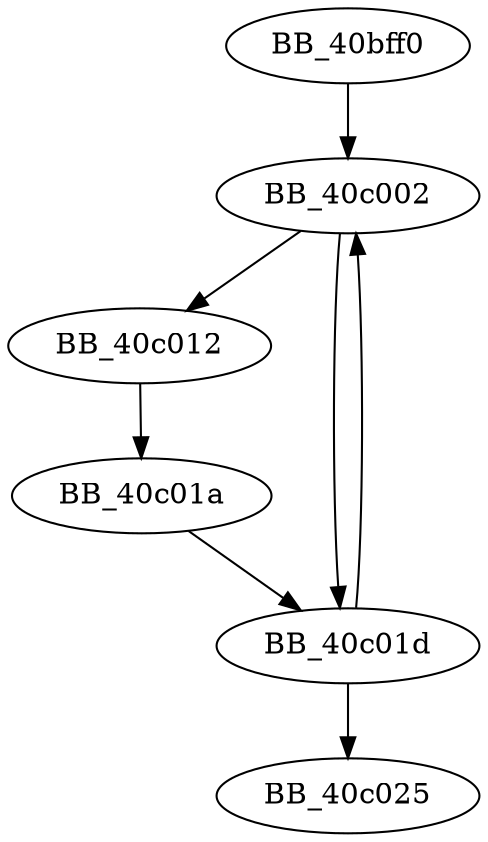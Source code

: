 DiGraph sub_40BFF0{
BB_40bff0->BB_40c002
BB_40c002->BB_40c012
BB_40c002->BB_40c01d
BB_40c012->BB_40c01a
BB_40c01a->BB_40c01d
BB_40c01d->BB_40c002
BB_40c01d->BB_40c025
}
